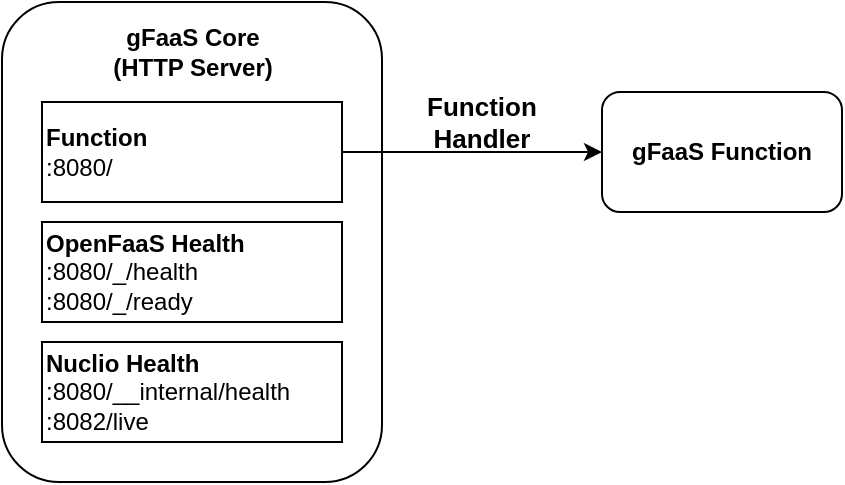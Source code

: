 <mxfile version="21.2.8" type="device">
  <diagram name="Page-1" id="QPShLLnHyEpb9EY_enVD">
    <mxGraphModel dx="1306" dy="818" grid="1" gridSize="10" guides="1" tooltips="1" connect="1" arrows="1" fold="1" page="1" pageScale="1" pageWidth="827" pageHeight="1169" math="0" shadow="0">
      <root>
        <mxCell id="0" />
        <mxCell id="1" parent="0" />
        <mxCell id="8tnFJ9YgJVrTKbryQUMZ-1" value="" style="rounded=1;whiteSpace=wrap;html=1;" parent="1" vertex="1">
          <mxGeometry x="80" y="70" width="190" height="240" as="geometry" />
        </mxCell>
        <mxCell id="8tnFJ9YgJVrTKbryQUMZ-2" value="&lt;b&gt;OpenFaaS Health&lt;/b&gt;&lt;br&gt;:8080/_/health&lt;br&gt;&lt;div style=&quot;&quot;&gt;:8080/_/ready&lt;/div&gt;" style="rounded=0;whiteSpace=wrap;html=1;align=left;" parent="1" vertex="1">
          <mxGeometry x="100" y="180" width="150" height="50" as="geometry" />
        </mxCell>
        <mxCell id="8tnFJ9YgJVrTKbryQUMZ-7" value="&lt;b&gt;gFaaS Function&lt;/b&gt; " style="rounded=1;whiteSpace=wrap;html=1;" parent="1" vertex="1">
          <mxGeometry x="380" y="115" width="120" height="60" as="geometry" />
        </mxCell>
        <mxCell id="8tnFJ9YgJVrTKbryQUMZ-10" value="&lt;b&gt;gFaaS Core&lt;br&gt;(HTTP Server)&lt;br&gt;&lt;/b&gt;" style="text;html=1;strokeColor=none;fillColor=none;align=center;verticalAlign=middle;whiteSpace=wrap;rounded=0;" parent="1" vertex="1">
          <mxGeometry x="118.75" y="80" width="112.5" height="30" as="geometry" />
        </mxCell>
        <mxCell id="8tnFJ9YgJVrTKbryQUMZ-12" style="edgeStyle=orthogonalEdgeStyle;rounded=0;orthogonalLoop=1;jettySize=auto;html=1;entryX=0;entryY=0.5;entryDx=0;entryDy=0;" parent="1" source="8tnFJ9YgJVrTKbryQUMZ-11" target="8tnFJ9YgJVrTKbryQUMZ-7" edge="1">
          <mxGeometry relative="1" as="geometry" />
        </mxCell>
        <mxCell id="8tnFJ9YgJVrTKbryQUMZ-11" value="&lt;b&gt;Function&lt;/b&gt;&lt;br&gt;:8080/" style="rounded=0;whiteSpace=wrap;html=1;align=left;" parent="1" vertex="1">
          <mxGeometry x="100" y="120" width="150" height="50" as="geometry" />
        </mxCell>
        <mxCell id="8tnFJ9YgJVrTKbryQUMZ-13" value="&lt;b&gt;Nuclio Health&lt;/b&gt;&lt;br&gt;:8080/__internal/health&lt;div style=&quot;border-color: var(--border-color);&quot;&gt;:8082/live&lt;/div&gt;" style="rounded=0;whiteSpace=wrap;html=1;align=left;" parent="1" vertex="1">
          <mxGeometry x="100" y="240" width="150" height="50" as="geometry" />
        </mxCell>
        <mxCell id="7hcVIRK6DthxsdaPgNkX-2" value="&lt;b&gt;&lt;font style=&quot;font-size: 13px;&quot;&gt;Function&lt;br&gt;Handler&lt;/font&gt;&lt;/b&gt;" style="text;html=1;strokeColor=none;fillColor=none;align=center;verticalAlign=middle;whiteSpace=wrap;rounded=0;" vertex="1" parent="1">
          <mxGeometry x="290" y="115" width="60" height="30" as="geometry" />
        </mxCell>
      </root>
    </mxGraphModel>
  </diagram>
</mxfile>
